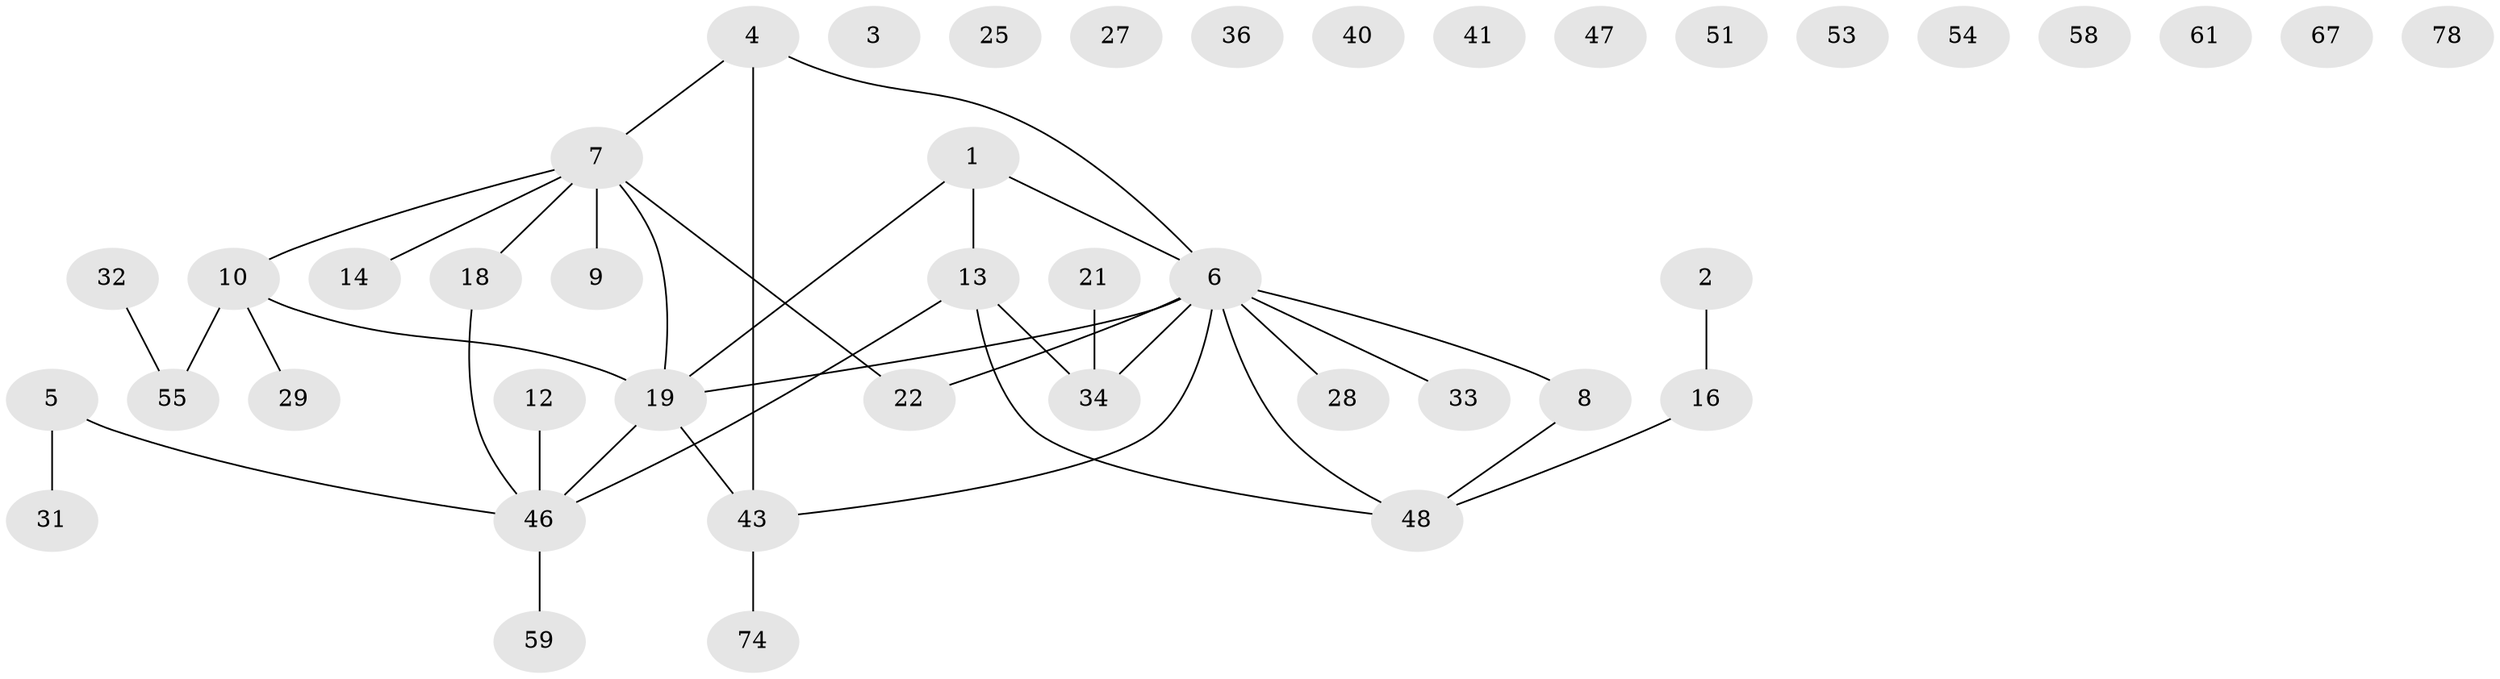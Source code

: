 // original degree distribution, {3: 0.17721518987341772, 1: 0.24050632911392406, 0: 0.17721518987341772, 4: 0.10126582278481013, 2: 0.25316455696202533, 5: 0.0379746835443038, 6: 0.012658227848101266}
// Generated by graph-tools (version 1.1) at 2025/12/03/09/25 04:12:53]
// undirected, 43 vertices, 39 edges
graph export_dot {
graph [start="1"]
  node [color=gray90,style=filled];
  1 [super="+26+15"];
  2;
  3;
  4 [super="+56+42"];
  5 [super="+20"];
  6 [super="+70+23+35"];
  7 [super="+37+44+38"];
  8 [super="+11"];
  9;
  10 [super="+63+45+30"];
  12 [super="+79"];
  13 [super="+17"];
  14 [super="+57"];
  16 [super="+24"];
  18 [super="+65"];
  19 [super="+50"];
  21;
  22;
  25;
  27;
  28;
  29;
  31 [super="+39"];
  32;
  33 [super="+73"];
  34 [super="+49"];
  36;
  40;
  41;
  43 [super="+52+64"];
  46 [super="+66"];
  47;
  48;
  51;
  53;
  54;
  55 [super="+60"];
  58;
  59 [super="+62"];
  61;
  67;
  74;
  78;
  1 -- 6;
  1 -- 19;
  1 -- 13;
  2 -- 16;
  4 -- 43;
  4 -- 7;
  4 -- 6;
  5 -- 46;
  5 -- 31 [weight=2];
  6 -- 28;
  6 -- 22;
  6 -- 33;
  6 -- 43;
  6 -- 48;
  6 -- 19;
  6 -- 34;
  6 -- 8;
  7 -- 19;
  7 -- 22;
  7 -- 9;
  7 -- 18;
  7 -- 10;
  7 -- 14;
  8 -- 48;
  10 -- 19;
  10 -- 29;
  10 -- 55;
  12 -- 46;
  13 -- 48;
  13 -- 34;
  13 -- 46;
  16 -- 48;
  18 -- 46;
  19 -- 43;
  19 -- 46;
  21 -- 34;
  32 -- 55;
  43 -- 74;
  46 -- 59;
}
